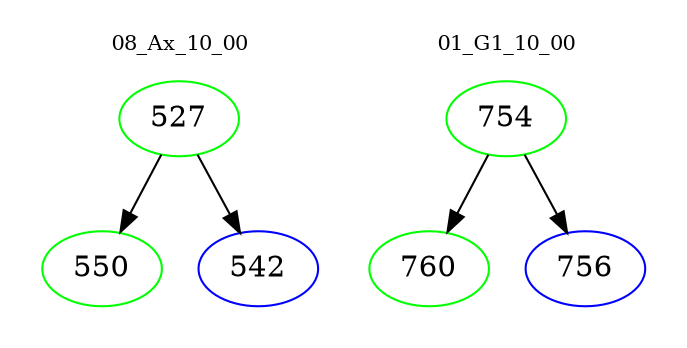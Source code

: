 digraph{
subgraph cluster_0 {
color = white
label = "08_Ax_10_00";
fontsize=10;
T0_527 [label="527", color="green"]
T0_527 -> T0_550 [color="black"]
T0_550 [label="550", color="green"]
T0_527 -> T0_542 [color="black"]
T0_542 [label="542", color="blue"]
}
subgraph cluster_1 {
color = white
label = "01_G1_10_00";
fontsize=10;
T1_754 [label="754", color="green"]
T1_754 -> T1_760 [color="black"]
T1_760 [label="760", color="green"]
T1_754 -> T1_756 [color="black"]
T1_756 [label="756", color="blue"]
}
}
